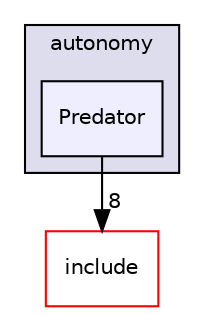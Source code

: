 digraph "/root/scrimmage/scrimmage/src/plugins/autonomy/Predator" {
  compound=true
  node [ fontsize="10", fontname="Helvetica"];
  edge [ labelfontsize="10", labelfontname="Helvetica"];
  subgraph clusterdir_9a5cd39d655c6343ef9bc0ff48b9632e {
    graph [ bgcolor="#ddddee", pencolor="black", label="autonomy" fontname="Helvetica", fontsize="10", URL="dir_9a5cd39d655c6343ef9bc0ff48b9632e.html"]
  dir_c2d1224c9196c8383950d1c018f0aaa3 [shape=box, label="Predator", style="filled", fillcolor="#eeeeff", pencolor="black", URL="dir_c2d1224c9196c8383950d1c018f0aaa3.html"];
  }
  dir_d44c64559bbebec7f509842c48db8b23 [shape=box label="include" fillcolor="white" style="filled" color="red" URL="dir_d44c64559bbebec7f509842c48db8b23.html"];
  dir_c2d1224c9196c8383950d1c018f0aaa3->dir_d44c64559bbebec7f509842c48db8b23 [headlabel="8", labeldistance=1.5 headhref="dir_000179_000004.html"];
}
